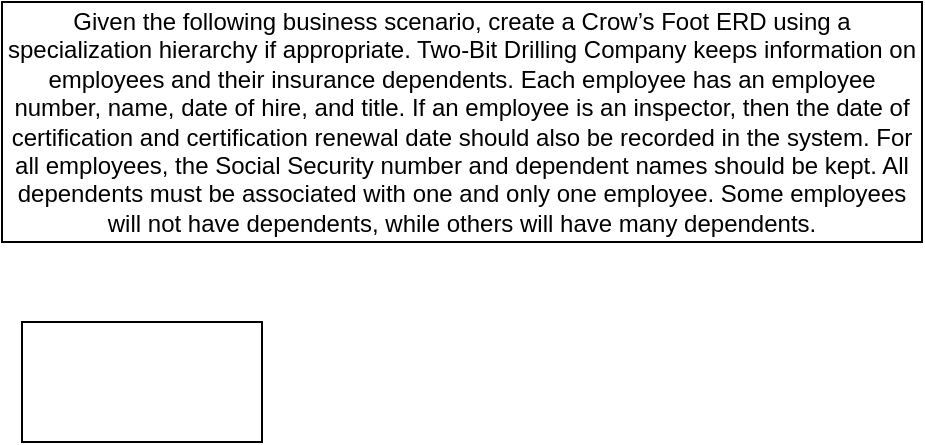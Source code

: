 <mxfile version="18.0.5" type="device"><diagram id="Hgjb2o8HMN6S9Nxl4p82" name="Page-1"><mxGraphModel dx="1146" dy="2892" grid="1" gridSize="10" guides="1" tooltips="1" connect="1" arrows="1" fold="1" page="1" pageScale="1" pageWidth="827" pageHeight="1169" math="0" shadow="0"><root><mxCell id="0"/><mxCell id="1" parent="0"/><mxCell id="RP0GWlNmdsCBy1NCWWP4-2" value="Given the following business scenario, create a Crow’s Foot ERD using a specialization hierarchy if appropriate. Two-Bit Drilling Company keeps information on &lt;br/&gt;employees and their insurance dependents. Each employee has an employee number, name, date of hire, and title. If an employee is an inspector, then the date of certification and certification renewal date should also be recorded in the system. For &lt;br/&gt;all employees, the Social Security number and dependent names should be kept. All &lt;br/&gt;dependents must be associated with one and only one employee. Some employees &lt;br/&gt;will not have dependents, while others will have many dependents." style="rounded=0;whiteSpace=wrap;html=1;" vertex="1" parent="1"><mxGeometry x="190" y="-2320" width="460" height="120" as="geometry"/></mxCell><mxCell id="RP0GWlNmdsCBy1NCWWP4-4" value="" style="rounded=0;whiteSpace=wrap;html=1;" vertex="1" parent="1"><mxGeometry x="200" y="-2160" width="120" height="60" as="geometry"/></mxCell></root></mxGraphModel></diagram></mxfile>